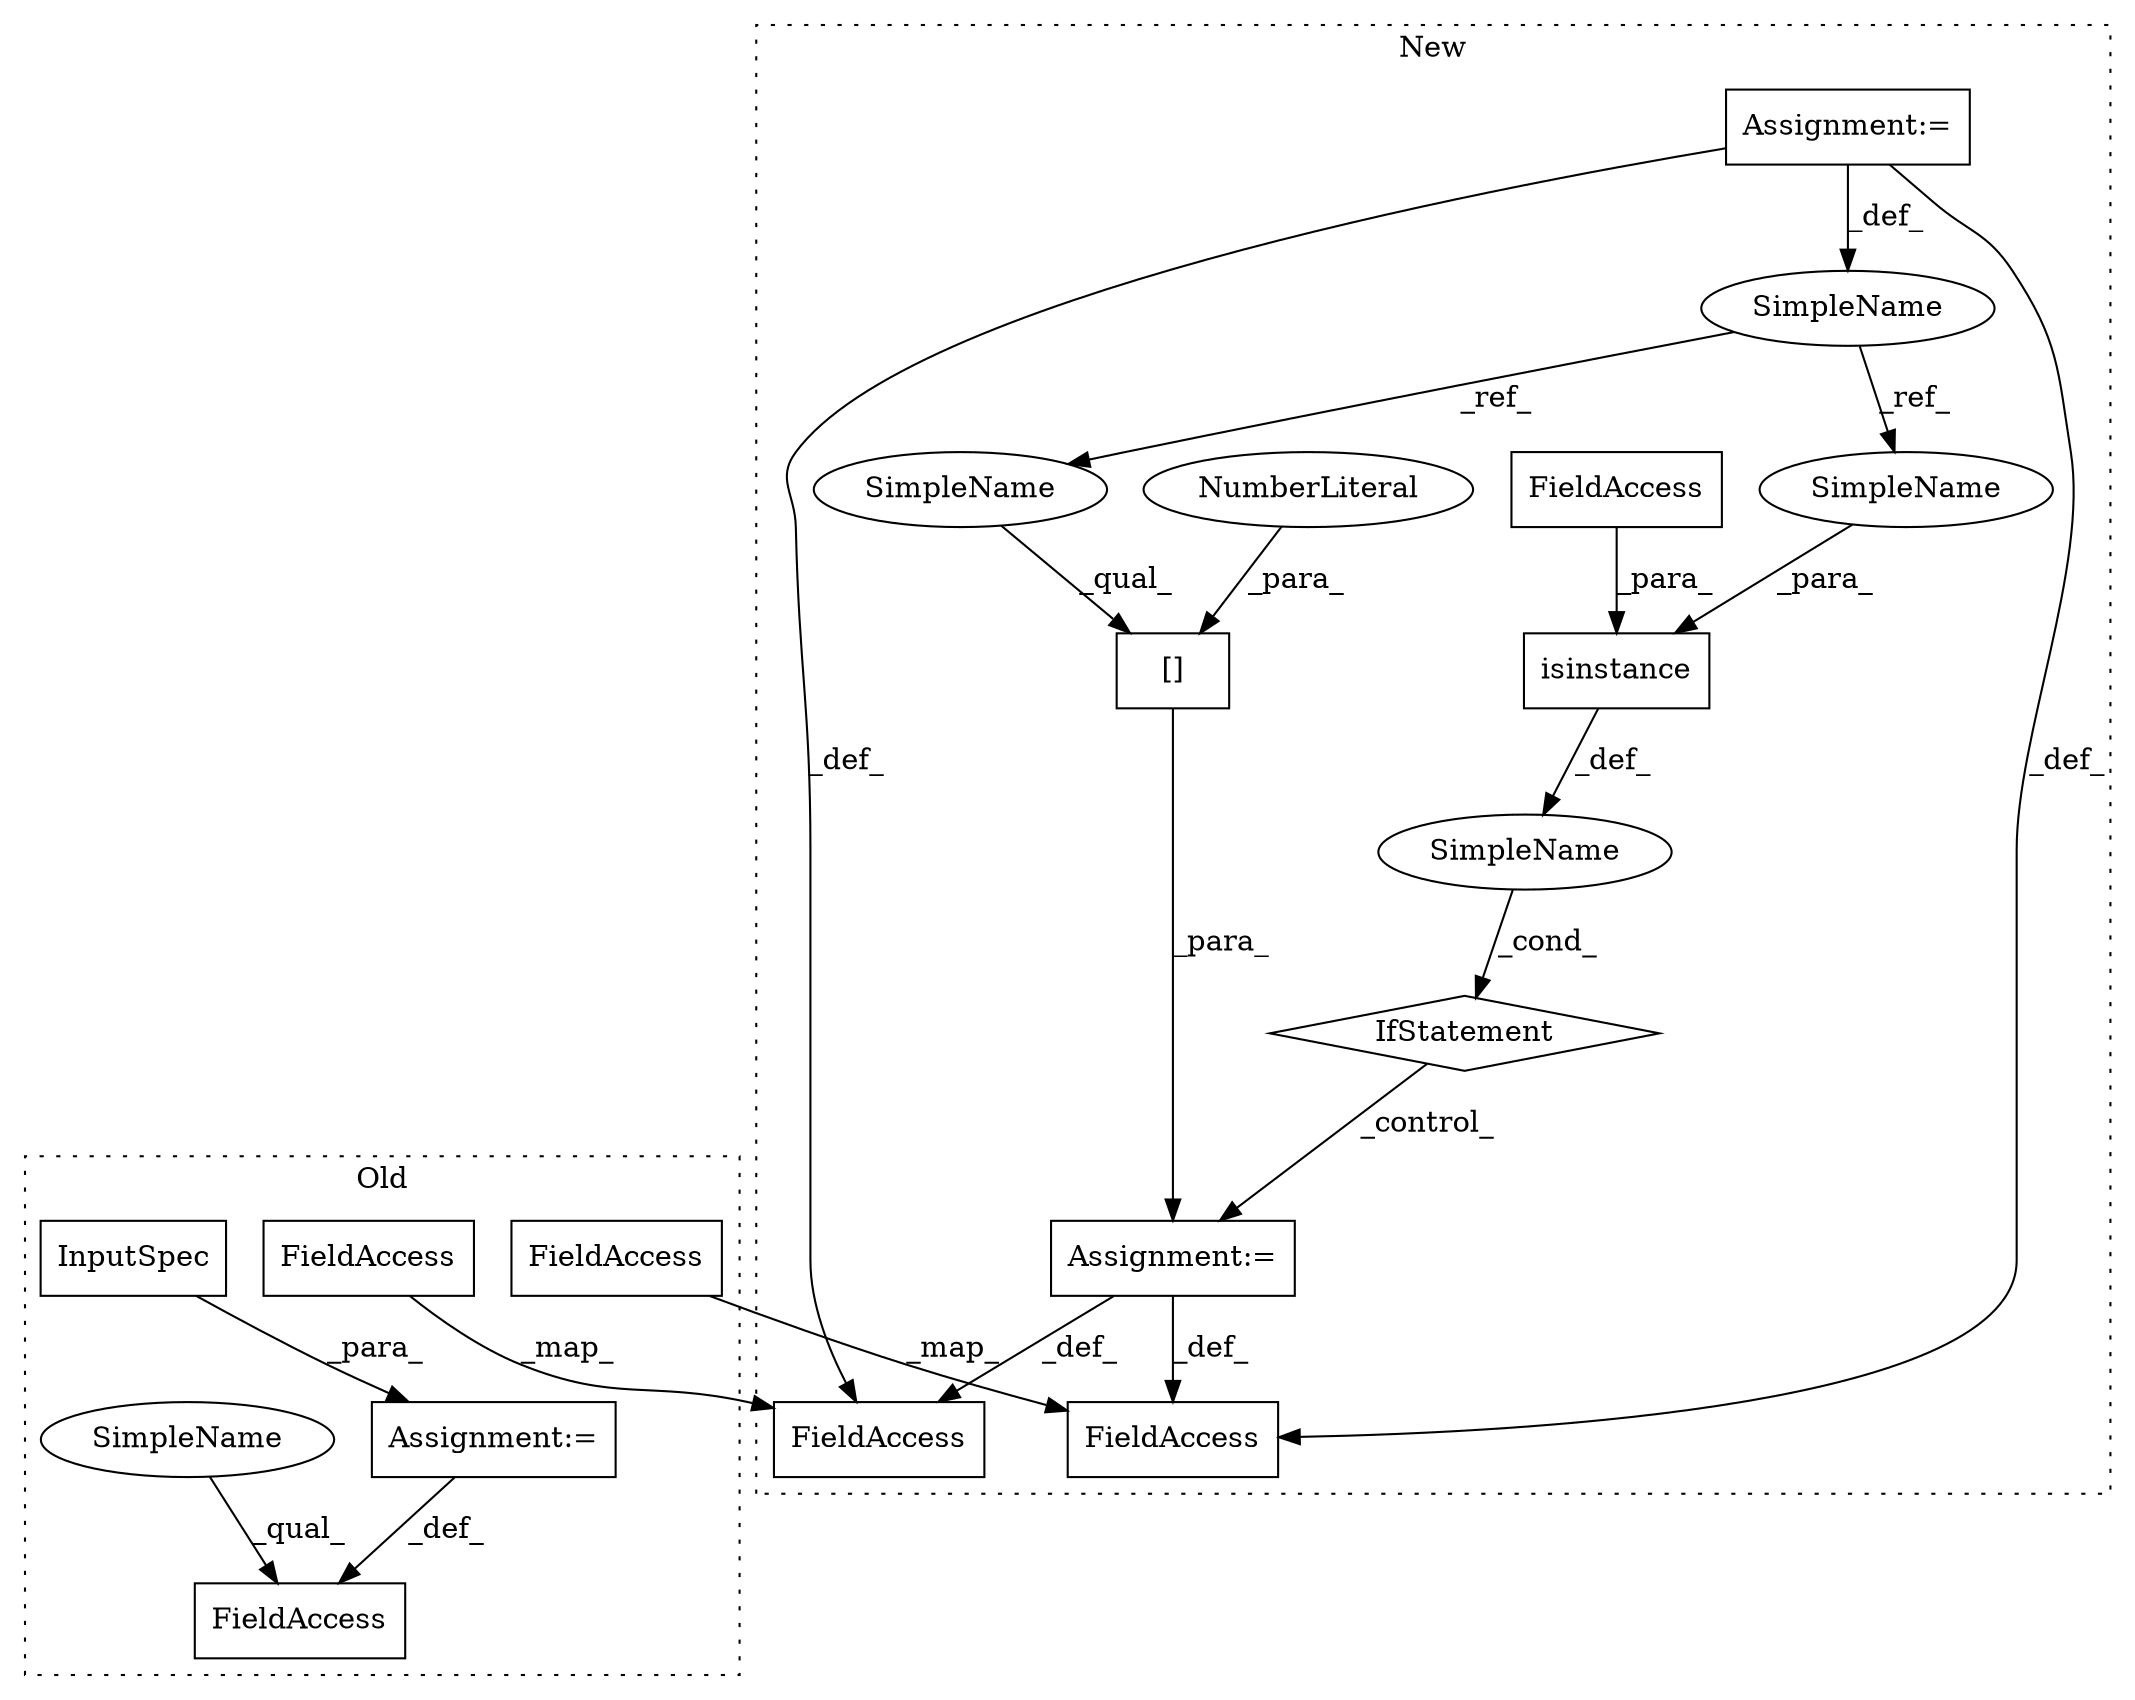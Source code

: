 digraph G {
subgraph cluster0 {
1 [label="InputSpec" a="32" s="24412,24433" l="10,1" shape="box"];
5 [label="FieldAccess" a="22" s="24396" l="15" shape="box"];
6 [label="Assignment:=" a="7" s="24411" l="1" shape="box"];
10 [label="FieldAccess" a="22" s="25658" l="13" shape="box"];
15 [label="FieldAccess" a="22" s="24440" l="14" shape="box"];
19 [label="SimpleName" a="42" s="24396" l="4" shape="ellipse"];
label = "Old";
style="dotted";
}
subgraph cluster1 {
2 [label="IfStatement" a="25" s="24756,24788" l="4,2" shape="diamond"];
3 [label="Assignment:=" a="7" s="24809" l="1" shape="box"];
4 [label="SimpleName" a="42" s="" l="" shape="ellipse"];
7 [label="Assignment:=" a="7" s="24739" l="11" shape="box"];
8 [label="[]" a="2" s="24810,24823" l="12,1" shape="box"];
9 [label="NumberLiteral" a="34" s="24822" l="1" shape="ellipse"];
11 [label="FieldAccess" a="22" s="26054" l="13" shape="box"];
12 [label="isinstance" a="32" s="24760,24787" l="11,1" shape="box"];
13 [label="FieldAccess" a="22" s="24783" l="4" shape="box"];
14 [label="SimpleName" a="42" s="24739" l="11" shape="ellipse"];
16 [label="FieldAccess" a="22" s="24836" l="14" shape="box"];
17 [label="SimpleName" a="42" s="24810" l="11" shape="ellipse"];
18 [label="SimpleName" a="42" s="24771" l="11" shape="ellipse"];
label = "New";
style="dotted";
}
1 -> 6 [label="_para_"];
2 -> 3 [label="_control_"];
3 -> 11 [label="_def_"];
3 -> 16 [label="_def_"];
4 -> 2 [label="_cond_"];
6 -> 5 [label="_def_"];
7 -> 14 [label="_def_"];
7 -> 11 [label="_def_"];
7 -> 16 [label="_def_"];
8 -> 3 [label="_para_"];
9 -> 8 [label="_para_"];
10 -> 11 [label="_map_"];
12 -> 4 [label="_def_"];
13 -> 12 [label="_para_"];
14 -> 18 [label="_ref_"];
14 -> 17 [label="_ref_"];
15 -> 16 [label="_map_"];
17 -> 8 [label="_qual_"];
18 -> 12 [label="_para_"];
19 -> 5 [label="_qual_"];
}